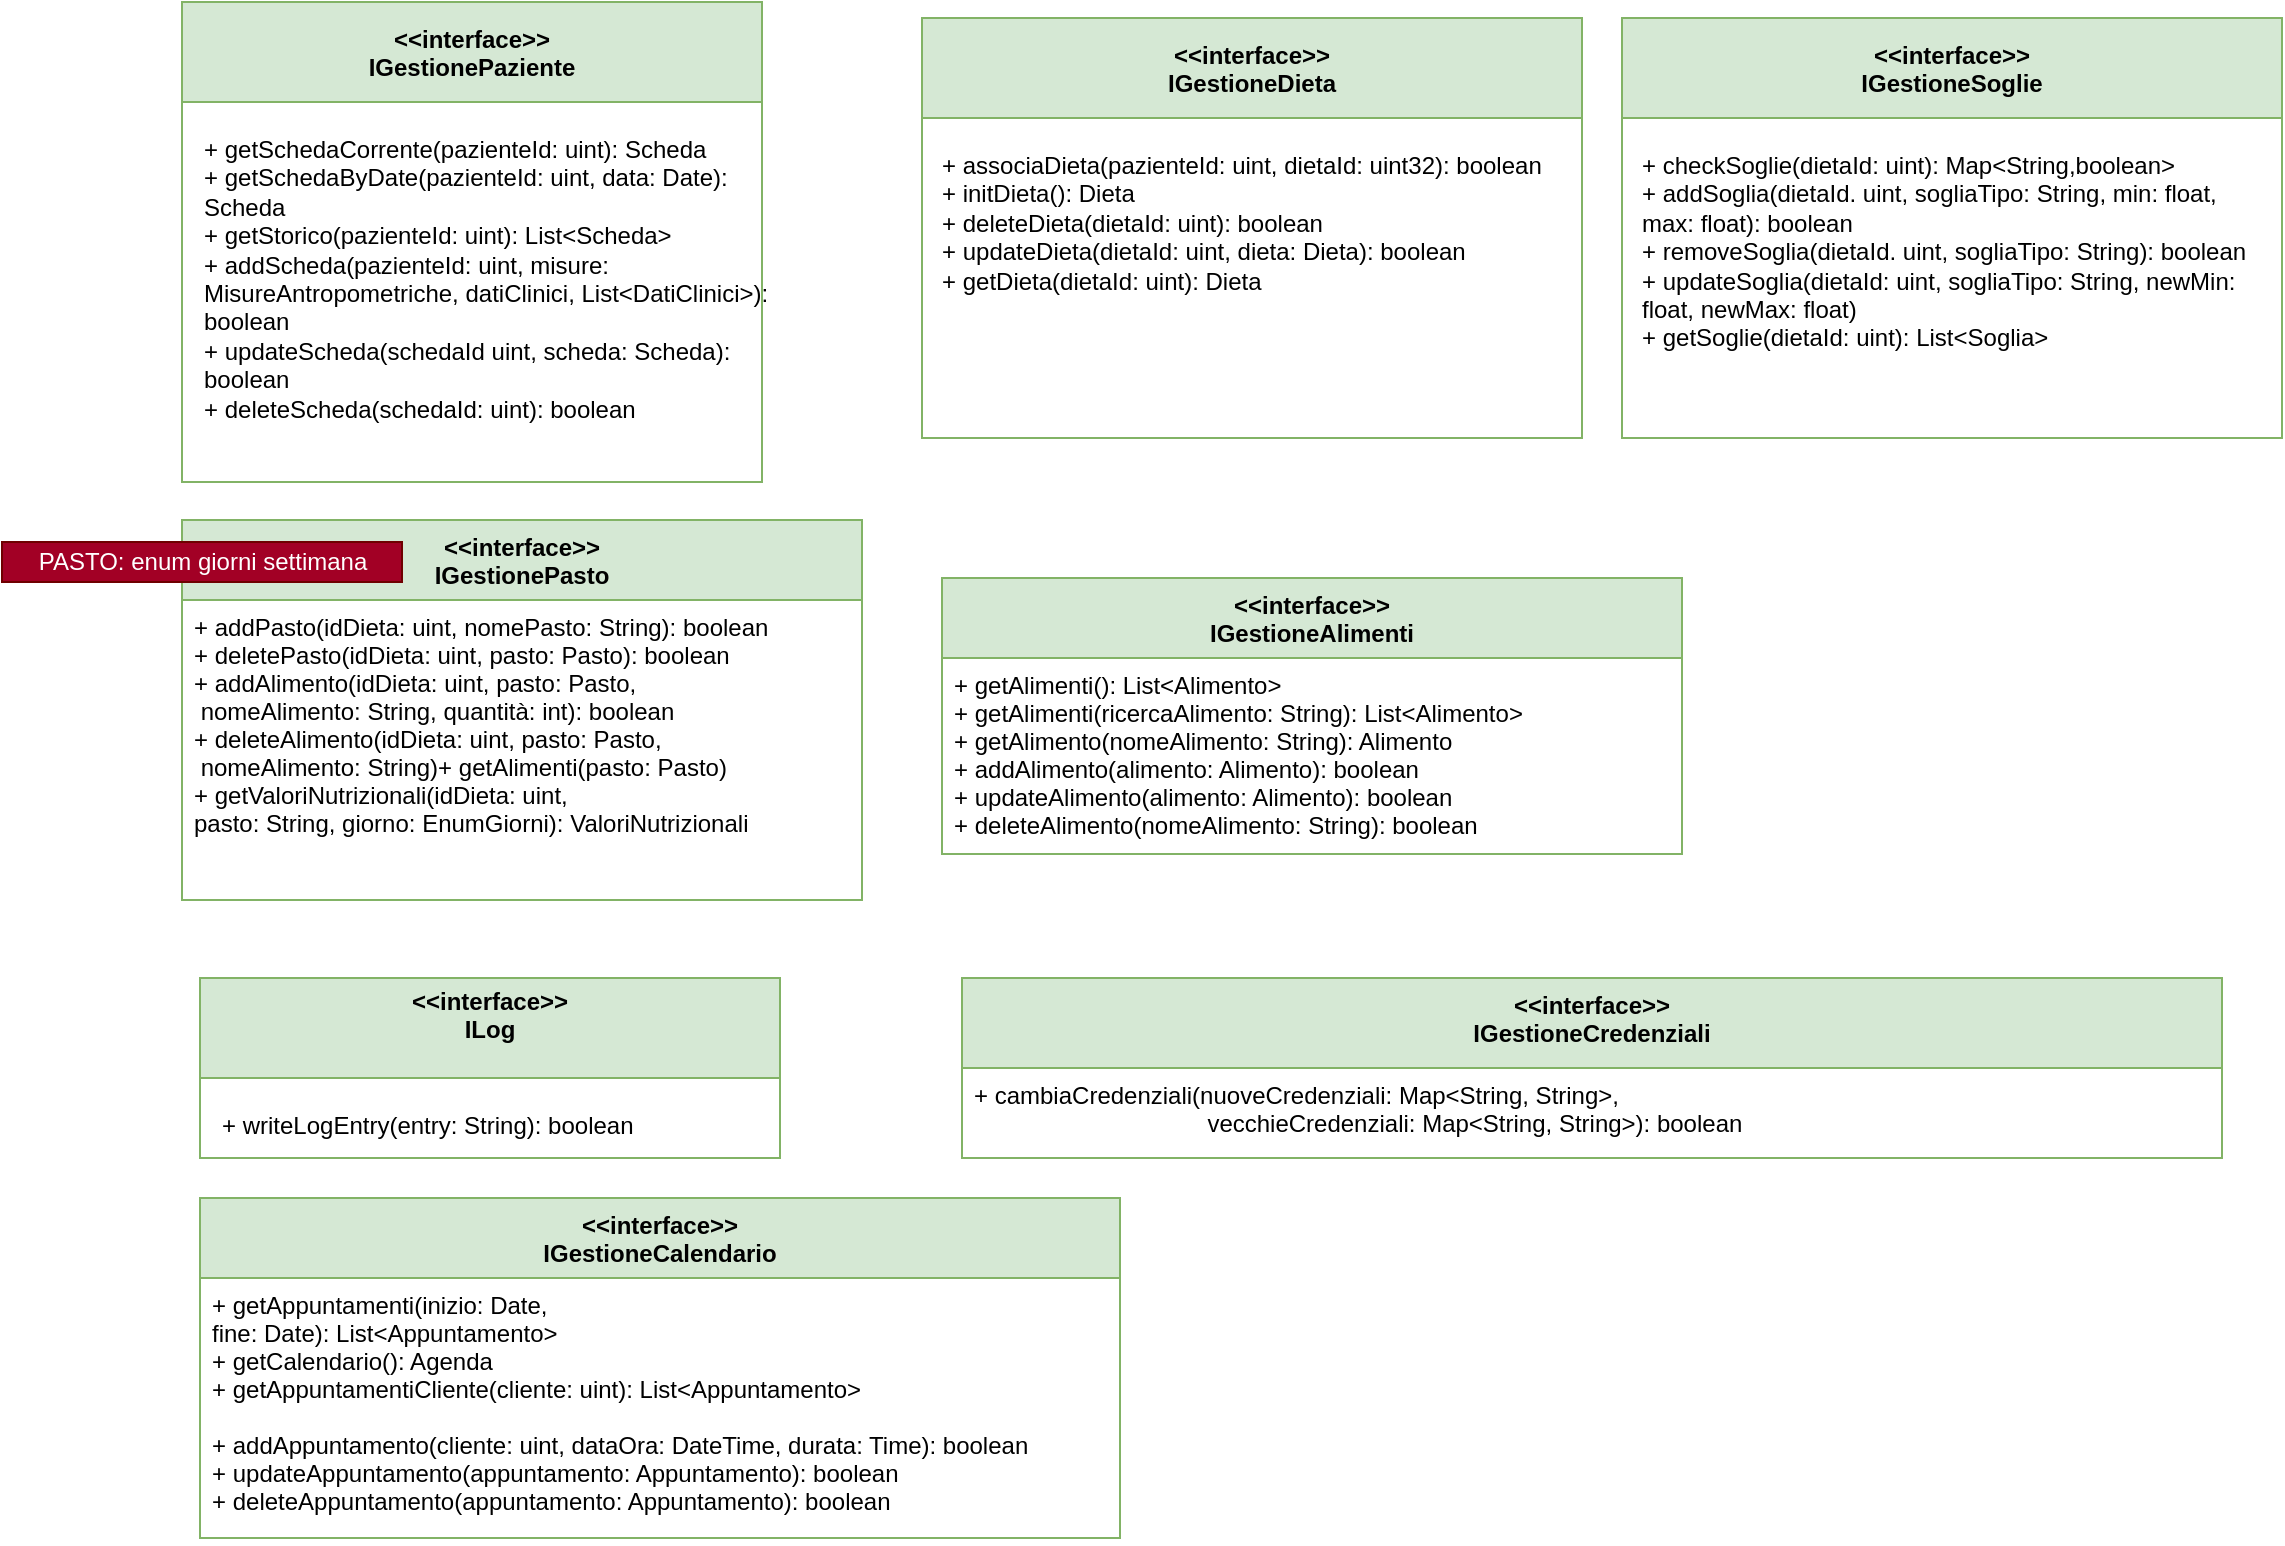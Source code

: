 <mxfile version="18.0.7"><diagram name="Page-1" id="b5b7bab2-c9e2-2cf4-8b2a-24fd1a2a6d21"><mxGraphModel dx="1317" dy="725" grid="1" gridSize="10" guides="1" tooltips="1" connect="1" arrows="1" fold="1" page="1" pageScale="1" pageWidth="827" pageHeight="1169" background="none" math="0" shadow="0"><root><mxCell id="0"/><mxCell id="1" parent="0"/><mxCell id="QulBlBRZskvf9of2ID0m-285" value="&lt;&lt;interface&gt;&gt;&#xA;IGestionePaziente" style="swimlane;startSize=50;fillColor=#d5e8d4;strokeColor=#82b366;" vertex="1" parent="1"><mxGeometry x="290" y="80" width="290" height="240" as="geometry"/></mxCell><mxCell id="QulBlBRZskvf9of2ID0m-286" value="&lt;div&gt;+ getSchedaCorrente(pazienteId: uint): Scheda&lt;br&gt;&lt;/div&gt;&lt;div&gt;+ getSchedaByDate(pazienteId: uint, data: Date): Scheda&lt;br&gt;&lt;/div&gt;&lt;div&gt;+ getStorico(pazienteId: uint): List&amp;lt;Scheda&amp;gt;&lt;br&gt;+ addScheda(pazienteId: uint, misure: MisureAntropometriche, datiClinici, List&amp;lt;DatiClinici&amp;gt;): boolean&lt;br&gt;+ updateScheda(schedaId uint, scheda: Scheda): boolean&lt;br&gt;+ deleteScheda(schedaId: uint): boolean&lt;br&gt;&lt;/div&gt;&lt;div&gt;&lt;br&gt;&lt;/div&gt;" style="text;whiteSpace=wrap;html=1;" vertex="1" parent="QulBlBRZskvf9of2ID0m-285"><mxGeometry x="9" y="60" width="290" height="30" as="geometry"/></mxCell><mxCell id="QulBlBRZskvf9of2ID0m-287" value="&lt;&lt;interface&gt;&gt;&#xA;IGestioneDieta" style="swimlane;startSize=50;fillColor=#d5e8d4;strokeColor=#82b366;" vertex="1" parent="1"><mxGeometry x="660" y="88" width="330" height="210" as="geometry"/></mxCell><mxCell id="QulBlBRZskvf9of2ID0m-288" value="+ associaDieta(pazienteId: uint, dietaId: uint32): boolean&lt;br&gt;+ initDieta(): Dieta&lt;br&gt;+ deleteDieta(dietaId: uint): boolean&lt;br&gt;&lt;div&gt;+ updateDieta(dietaId: uint, dieta: Dieta): boolean&lt;/div&gt;&lt;div&gt;+ getDieta(dietaId: uint): Dieta&lt;br&gt;&lt;/div&gt;" style="text;whiteSpace=wrap;html=1;" vertex="1" parent="QulBlBRZskvf9of2ID0m-287"><mxGeometry x="8" y="60" width="312" height="30" as="geometry"/></mxCell><mxCell id="QulBlBRZskvf9of2ID0m-289" value="&lt;&lt;interface&gt;&gt;&#xA;IGestionePasto&#xA;" style="swimlane;fontStyle=1;align=center;verticalAlign=top;childLayout=stackLayout;horizontal=1;startSize=40;horizontalStack=0;resizeParent=1;resizeParentMax=0;resizeLast=0;collapsible=1;marginBottom=0;fillColor=#d5e8d4;strokeColor=#82b366;" vertex="1" parent="1"><mxGeometry x="290" y="339" width="340" height="190" as="geometry"/></mxCell><mxCell id="QulBlBRZskvf9of2ID0m-290" value="+ addPasto(idDieta: uint, nomePasto: String): boolean&#xA;+ deletePasto(idDieta: uint, pasto: Pasto): boolean&#xA;+ addAlimento(idDieta: uint, pasto: Pasto,&#xA; nomeAlimento: String, quantità: int): boolean&#xA;+ deleteAlimento(idDieta: uint, pasto: Pasto,&#xA; nomeAlimento: String)+ getAlimenti(pasto: Pasto)&#xA;+ getValoriNutrizionali(idDieta: uint, &#xA;pasto: String, giorno: EnumGiorni): ValoriNutrizionali" style="text;align=left;verticalAlign=top;spacingLeft=4;spacingRight=4;overflow=hidden;rotatable=0;points=[[0,0.5],[1,0.5]];portConstraint=eastwest;" vertex="1" parent="QulBlBRZskvf9of2ID0m-289"><mxGeometry y="40" width="340" height="150" as="geometry"/></mxCell><mxCell id="QulBlBRZskvf9of2ID0m-291" value="&lt;&lt;interface&gt;&gt;&#xA;ILog&#xA;" style="swimlane;startSize=50;fillColor=#d5e8d4;strokeColor=#82b366;" vertex="1" parent="1"><mxGeometry x="299" y="568" width="290" height="90" as="geometry"/></mxCell><mxCell id="QulBlBRZskvf9of2ID0m-292" value="&lt;div&gt;+ writeLogEntry(entry: String): boolean&lt;br&gt;&lt;/div&gt;&lt;div&gt;&lt;br&gt;&lt;/div&gt;&lt;div&gt;&lt;br&gt;&lt;/div&gt;" style="text;whiteSpace=wrap;html=1;" vertex="1" parent="QulBlBRZskvf9of2ID0m-291"><mxGeometry x="9" y="60" width="290" height="30" as="geometry"/></mxCell><mxCell id="QulBlBRZskvf9of2ID0m-293" value="&lt;&lt;interface&gt;&gt;&#xA;IGestioneAlimenti" style="swimlane;fontStyle=1;align=center;verticalAlign=top;childLayout=stackLayout;horizontal=1;startSize=40;horizontalStack=0;resizeParent=1;resizeParentMax=0;resizeLast=0;collapsible=1;marginBottom=0;fillColor=#d5e8d4;strokeColor=#82b366;" vertex="1" parent="1"><mxGeometry x="670" y="368" width="370" height="138" as="geometry"/></mxCell><mxCell id="QulBlBRZskvf9of2ID0m-294" value="+ getAlimenti(): List&lt;Alimento&gt;&#xA;+ getAlimenti(ricercaAlimento: String): List&lt;Alimento&gt;&#xA;+ getAlimento(nomeAlimento: String): Alimento&#xA;+ addAlimento(alimento: Alimento): boolean &#xA;+ updateAlimento(alimento: Alimento): boolean&#xA;+ deleteAlimento(nomeAlimento: String): boolean&#xA;&#xA;" style="text;align=left;verticalAlign=top;spacingLeft=4;spacingRight=4;overflow=hidden;rotatable=0;points=[[0,0.5],[1,0.5]];portConstraint=eastwest;" vertex="1" parent="QulBlBRZskvf9of2ID0m-293"><mxGeometry y="40" width="370" height="98" as="geometry"/></mxCell><mxCell id="QulBlBRZskvf9of2ID0m-295" value="&lt;&lt;interface&gt;&gt;&#xA;IGestioneCredenziali" style="swimlane;fontStyle=1;align=center;verticalAlign=top;childLayout=stackLayout;horizontal=1;startSize=45;horizontalStack=0;resizeParent=1;resizeParentMax=0;resizeLast=0;collapsible=1;marginBottom=0;fillColor=#d5e8d4;strokeColor=#82b366;" vertex="1" parent="1"><mxGeometry x="680" y="568" width="630" height="90" as="geometry"/></mxCell><mxCell id="QulBlBRZskvf9of2ID0m-296" value="+ cambiaCredenziali(nuoveCredenziali: Map&lt;String, String&gt;, &#xA;                                   vecchieCredenziali: Map&lt;String, String&gt;): boolean" style="text;align=left;verticalAlign=top;spacingLeft=4;spacingRight=4;overflow=hidden;rotatable=0;points=[[0,0.5],[1,0.5]];portConstraint=eastwest;" vertex="1" parent="QulBlBRZskvf9of2ID0m-295"><mxGeometry y="45" width="630" height="45" as="geometry"/></mxCell><mxCell id="QulBlBRZskvf9of2ID0m-297" value="&lt;&lt;interface&gt;&gt;&#xA;IGestioneCalendario" style="swimlane;fontStyle=1;align=center;verticalAlign=top;childLayout=stackLayout;horizontal=1;startSize=40;horizontalStack=0;resizeParent=1;resizeParentMax=0;resizeLast=0;collapsible=1;marginBottom=0;fillColor=#d5e8d4;strokeColor=#82b366;" vertex="1" parent="1"><mxGeometry x="299" y="678" width="460" height="170" as="geometry"/></mxCell><mxCell id="QulBlBRZskvf9of2ID0m-298" value="+ getAppuntamenti(inizio: Date,&#xA;fine: Date): List&lt;Appuntamento&gt;&#xA;+ getCalendario(): Agenda&#xA;+ getAppuntamentiCliente(cliente: uint): List&lt;Appuntamento&gt; &#xA;&#xA;+ addAppuntamento(cliente: uint, dataOra: DateTime, durata: Time): boolean&#xA;+ updateAppuntamento(appuntamento: Appuntamento): boolean&#xA;+ deleteAppuntamento(appuntamento: Appuntamento): boolean" style="text;align=left;verticalAlign=top;spacingLeft=4;spacingRight=4;overflow=hidden;rotatable=0;points=[[0,0.5],[1,0.5]];portConstraint=eastwest;" vertex="1" parent="QulBlBRZskvf9of2ID0m-297"><mxGeometry y="40" width="460" height="130" as="geometry"/></mxCell><mxCell id="QulBlBRZskvf9of2ID0m-301" value="&lt;&lt;interface&gt;&gt;&#xA;IGestioneSoglie" style="swimlane;startSize=50;fillColor=#d5e8d4;strokeColor=#82b366;" vertex="1" parent="1"><mxGeometry x="1010" y="88" width="330" height="210" as="geometry"/></mxCell><mxCell id="QulBlBRZskvf9of2ID0m-302" value="+ checkSoglie(dietaId: uint): Map&amp;lt;String,boolean&amp;gt;&lt;br&gt;&lt;div&gt;+ addSoglia(dietaId. uint, sogliaTipo: String, min: float, max: float): boolean&lt;/div&gt;&lt;div&gt;+ removeSoglia(dietaId. uint, sogliaTipo: String): boolean&lt;/div&gt;&lt;div&gt;+ updateSoglia(dietaId: uint, sogliaTipo: String, newMin: float, newMax: float)&lt;br&gt;+ getSoglie(dietaId: uint): List&amp;lt;Soglia&amp;gt;&lt;/div&gt;" style="text;whiteSpace=wrap;html=1;" vertex="1" parent="QulBlBRZskvf9of2ID0m-301"><mxGeometry x="8" y="60" width="312" height="30" as="geometry"/></mxCell><mxCell id="QulBlBRZskvf9of2ID0m-404" value="PASTO: enum giorni settimana" style="text;html=1;align=center;verticalAlign=middle;resizable=0;points=[];autosize=1;strokeColor=#6F0000;fillColor=#a20025;fontColor=#ffffff;" vertex="1" parent="1"><mxGeometry x="200" y="350" width="200" height="20" as="geometry"/></mxCell></root></mxGraphModel></diagram></mxfile>